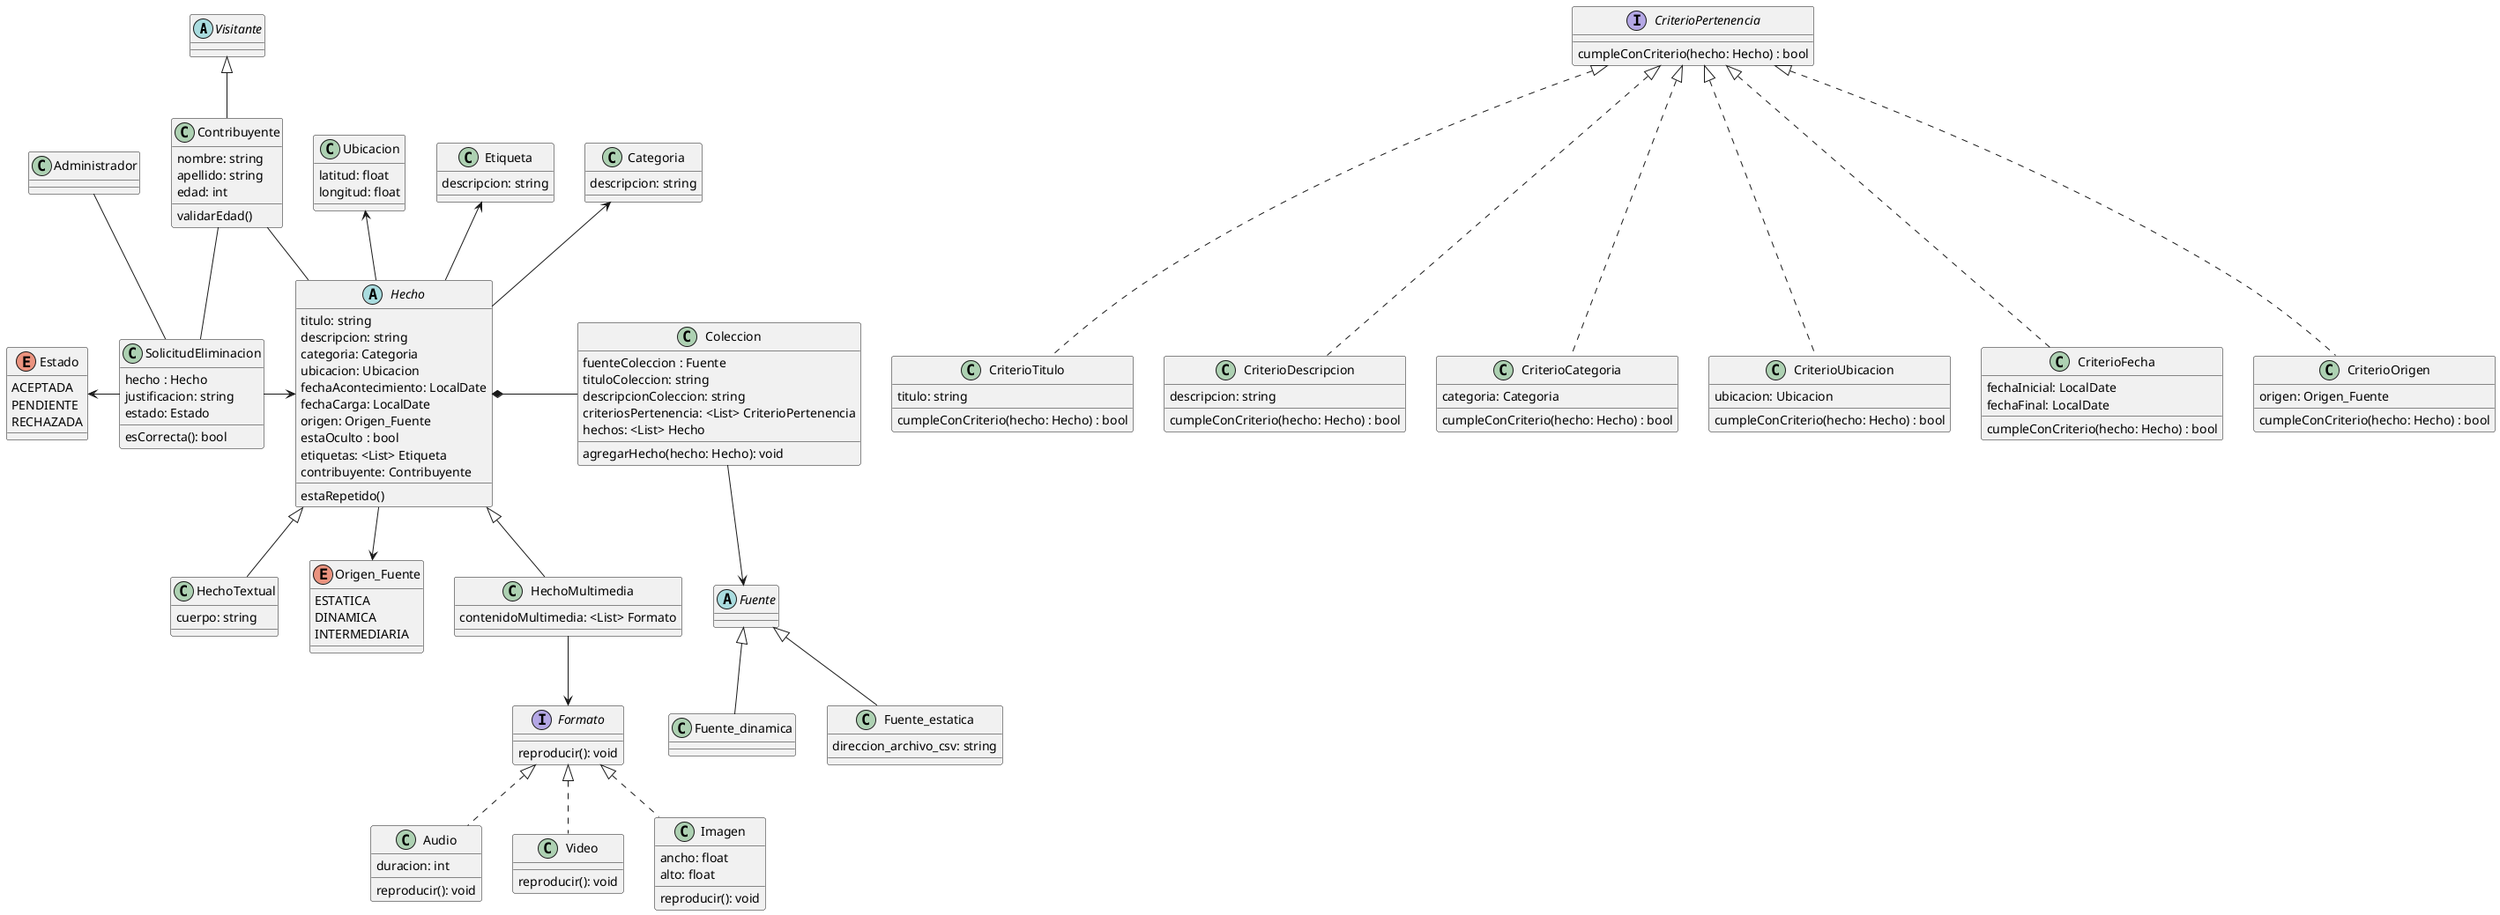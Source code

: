 @startuml trabajoPractico


'Clase padre de contribuyente y visualizador

abstract Visitante {
}

class Contribuyente extends Visitante {
    nombre: string
    apellido: string
    edad: int
    validarEdad()

}


class Coleccion {
    fuenteColeccion : Fuente
    tituloColeccion: string
    descripcionColeccion: string
    criteriosPertenencia: <List> CriterioPertenencia
    hechos: <List> Hecho
    agregarHecho(hecho: Hecho): void
}

abstract Fuente {
}

class Fuente_estatica extends Fuente {
    direccion_archivo_csv: string
}

class Fuente_dinamica extends Fuente {}

' DUDA => Criterios: lista de valores/atributos/lo que sea/ o clase
' Se diagraman las fuentes en el DC? o podemos dejarlo como un atributo
' "Obtención de hechos en lote por archivos CSV, implicancias en el diagrama de clase
' 
' https://www.youtube.com/watch?v=IpDr3I1X7Os
interface CriterioPertenencia {
    cumpleConCriterio(hecho: Hecho) : bool
}

class CriterioTitulo {
    titulo: string
    cumpleConCriterio(hecho: Hecho) : bool
}

class CriterioDescripcion {
    descripcion: string
    cumpleConCriterio(hecho: Hecho) : bool
}

class CriterioCategoria {
    categoria: Categoria
    cumpleConCriterio(hecho: Hecho) : bool
}

class CriterioUbicacion {
    ubicacion: Ubicacion
    cumpleConCriterio(hecho: Hecho) : bool
}

class CriterioFecha {
    fechaInicial: LocalDate
    fechaFinal: LocalDate
    cumpleConCriterio(hecho: Hecho) : bool
}

class CriterioOrigen {
    origen: Origen_Fuente
    cumpleConCriterio(hecho: Hecho) : bool
}

abstract class Hecho {
    titulo: string
    descripcion: string
    categoria: Categoria 
    ubicacion: Ubicacion
    fechaAcontecimiento: LocalDate
    fechaCarga: LocalDate
    origen: Origen_Fuente
    estaOculto : bool
    etiquetas: <List> Etiqueta
    contribuyente: Contribuyente


    estaRepetido()
}

class Categoria {
    descripcion: string
}

class Etiqueta {
    descripcion: string
}

class Ubicacion {
    latitud: float
    longitud: float
}

class HechoMultimedia extends Hecho {
    contenidoMultimedia: <List> Formato
}

interface Formato {
    reproducir(): void
}

class Audio {
    duracion: int
    reproducir(): void

}

class Video {
    reproducir(): void

}

class Imagen {
    ancho: float
    alto: float
    reproducir(): void
}

class HechoTextual extends Hecho {
    cuerpo: string
}

class SolicitudEliminacion {
    hecho : Hecho
    justificacion: string
    estado: Estado

    esCorrecta(): bool
}

enum Estado {
    ACEPTADA
    PENDIENTE
    RECHAZADA
}

enum Origen_Fuente {
    ESTATICA 
    DINAMICA
    INTERMEDIARIA
}

' Hecho
Hecho -up-> Categoria
Hecho -up-> Etiqueta
Hecho -down-> Origen_Fuente
Hecho <--left SolicitudEliminacion
Hecho *--right Coleccion
Hecho -up-> Ubicacion


Coleccion --> Fuente
SolicitudEliminacion --left-> Estado
HechoMultimedia -down-> Formato

Contribuyente -- Hecho
Contribuyente -- SolicitudEliminacion
Administrador -down- SolicitudEliminacion  
'Administrador -- Coleccion

' Criterios de pertenencia
CriterioPertenencia <|... CriterioTitulo
CriterioPertenencia <|... CriterioDescripcion
CriterioPertenencia <|... CriterioCategoria
CriterioPertenencia <|... CriterioUbicacion
CriterioPertenencia <|... CriterioFecha
CriterioPertenencia <|... CriterioOrigen

' Formato
Formato <|.. Audio
Formato <|.. Video
Formato <|.. Imagen


@enduml

' JUSTIFICACIONES DE: ESTAOCULTO, CRITERIOS PERTENENCIA, VISUALIZADOR, HECHO(CLASE ABSTRACTA), HECHO COMO CLASE ABSTRACTA